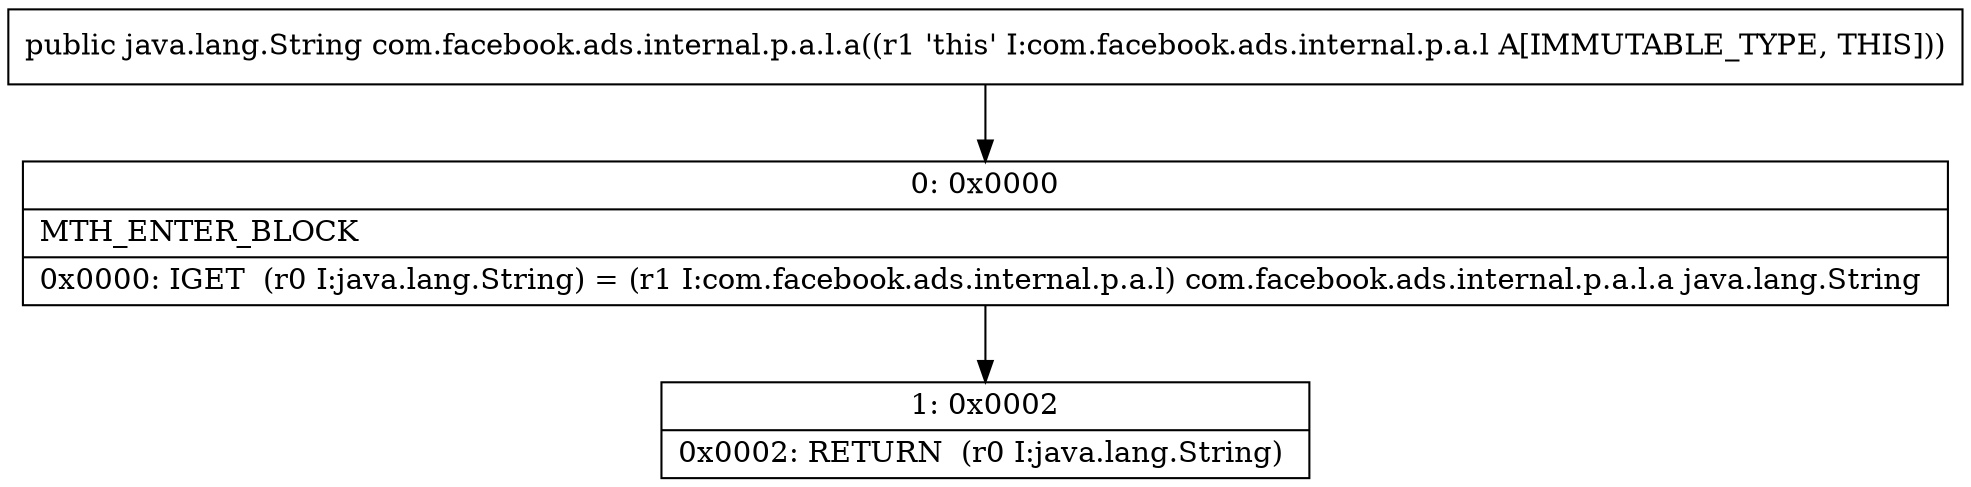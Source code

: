 digraph "CFG forcom.facebook.ads.internal.p.a.l.a()Ljava\/lang\/String;" {
Node_0 [shape=record,label="{0\:\ 0x0000|MTH_ENTER_BLOCK\l|0x0000: IGET  (r0 I:java.lang.String) = (r1 I:com.facebook.ads.internal.p.a.l) com.facebook.ads.internal.p.a.l.a java.lang.String \l}"];
Node_1 [shape=record,label="{1\:\ 0x0002|0x0002: RETURN  (r0 I:java.lang.String) \l}"];
MethodNode[shape=record,label="{public java.lang.String com.facebook.ads.internal.p.a.l.a((r1 'this' I:com.facebook.ads.internal.p.a.l A[IMMUTABLE_TYPE, THIS])) }"];
MethodNode -> Node_0;
Node_0 -> Node_1;
}

